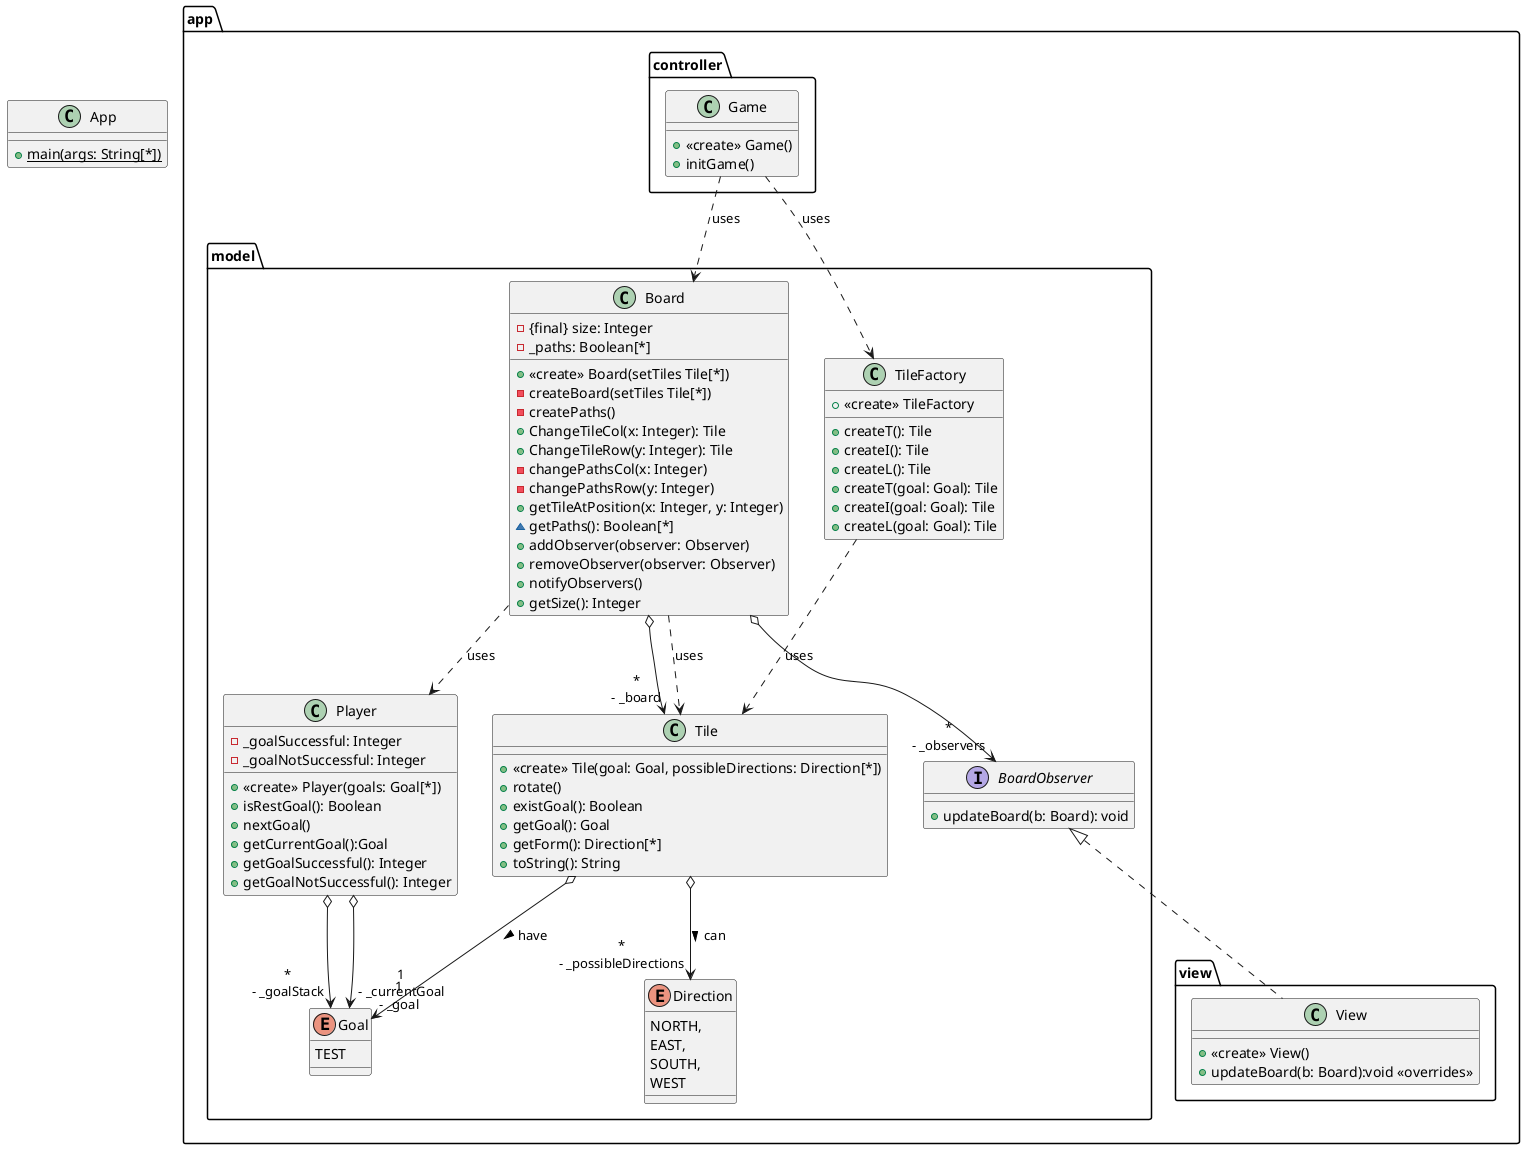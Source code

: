 @startuml

package app {
    package model {

        class Board{
            - {final} size: Integer
            - _paths: Boolean[*]
            + <<create>> Board(setTiles Tile[*])
            - createBoard(setTiles Tile[*])
            - createPaths()
            + ChangeTileCol(x: Integer): Tile
            + ChangeTileRow(y: Integer): Tile
            - changePathsCol(x: Integer)
            - changePathsRow(y: Integer)
            + getTileAtPosition(x: Integer, y: Integer)
            ~ getPaths(): Boolean[*]
            + addObserver(observer: Observer)
            + removeObserver(observer: Observer)
            + notifyObservers()
            + getSize(): Integer
        }
        Board o--> "*\n- _board" Tile
        Board o--> "*\n- _observers" BoardObserver
        class Player{
            - _goalSuccessful: Integer
            - _goalNotSuccessful: Integer
            + <<create>> Player(goals: Goal[*])
            + isRestGoal(): Boolean
            + nextGoal()
            + getCurrentGoal():Goal
            + getGoalSuccessful(): Integer
            + getGoalNotSuccessful(): Integer
        }
        Player o-->"*\n- _goalStack" Goal
        Player o--> "1\n- _currentGoal" Goal



        class Tile{
            + <<create>> Tile(goal: Goal, possibleDirections: Direction[*])
            + rotate()
            + existGoal(): Boolean
            + getGoal(): Goal
            + getForm(): Direction[*]
            + toString(): String
        }
        Tile o-->"1\n- _goal" Goal: > have
        Tile o-->"*\n- _possibleDirections" Direction: > can

        class TileFactory{
            + <<create>> TileFactory
            + createT(): Tile
            + createI(): Tile
            + createL(): Tile
            + createT(goal: Goal): Tile
            + createI(goal: Goal): Tile
            + createL(goal: Goal): Tile
        }

        enum Goal{
            TEST
        }
        enum Direction{
            NORTH,
            EAST,
            SOUTH,
            WEST
        }
        interface BoardObserver {
            + updateBoard(b: Board): void
        }
    }
    package controller {
        class Game{
            + <<create>> Game()
            + initGame()
        }
    }
    package view {
        class View implements app.model.BoardObserver {
            + <<create>> View()
            + updateBoard(b: Board):void <<overrides>>
        }
    }
}


class App {
    + {static} main(args: String[*])
}







Game ..> TileFactory: "uses"
TileFactory ..> Tile: "uses"
Board ..> Player: "uses"
Game ..> Board: "uses"
Board ..> Tile: "uses"



@enduml